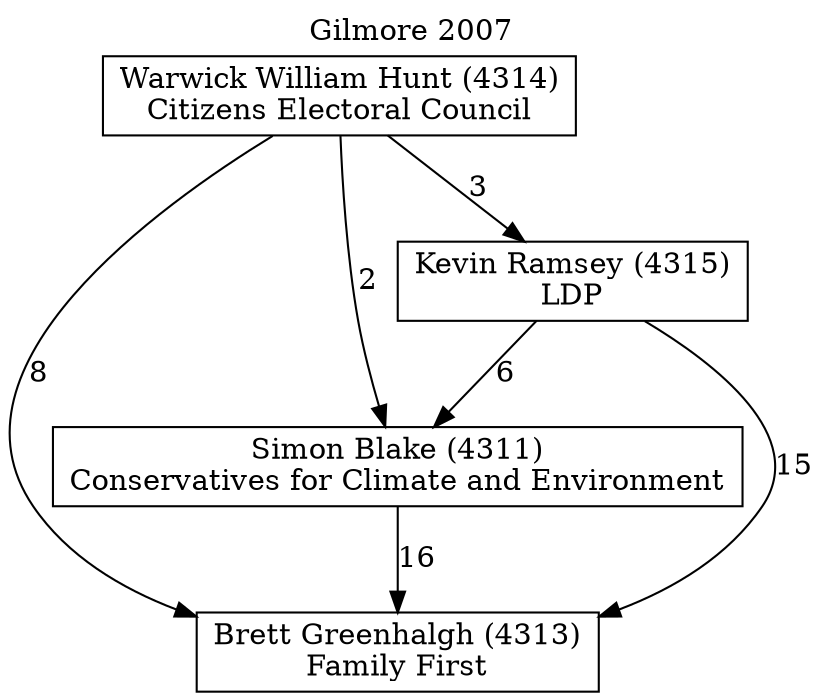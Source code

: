 // House preference flow
digraph "Brett Greenhalgh (4313)_Gilmore_2007" {
	graph [label="Gilmore 2007" labelloc=t mclimit=10]
	node [shape=box]
	"Brett Greenhalgh (4313)" [label="Brett Greenhalgh (4313)
Family First"]
	"Simon Blake (4311)" [label="Simon Blake (4311)
Conservatives for Climate and Environment"]
	"Kevin Ramsey (4315)" [label="Kevin Ramsey (4315)
LDP"]
	"Warwick William Hunt (4314)" [label="Warwick William Hunt (4314)
Citizens Electoral Council"]
	"Simon Blake (4311)" -> "Brett Greenhalgh (4313)" [label=16]
	"Kevin Ramsey (4315)" -> "Simon Blake (4311)" [label=6]
	"Warwick William Hunt (4314)" -> "Kevin Ramsey (4315)" [label=3]
	"Kevin Ramsey (4315)" -> "Brett Greenhalgh (4313)" [label=15]
	"Warwick William Hunt (4314)" -> "Brett Greenhalgh (4313)" [label=8]
	"Warwick William Hunt (4314)" -> "Simon Blake (4311)" [label=2]
}
